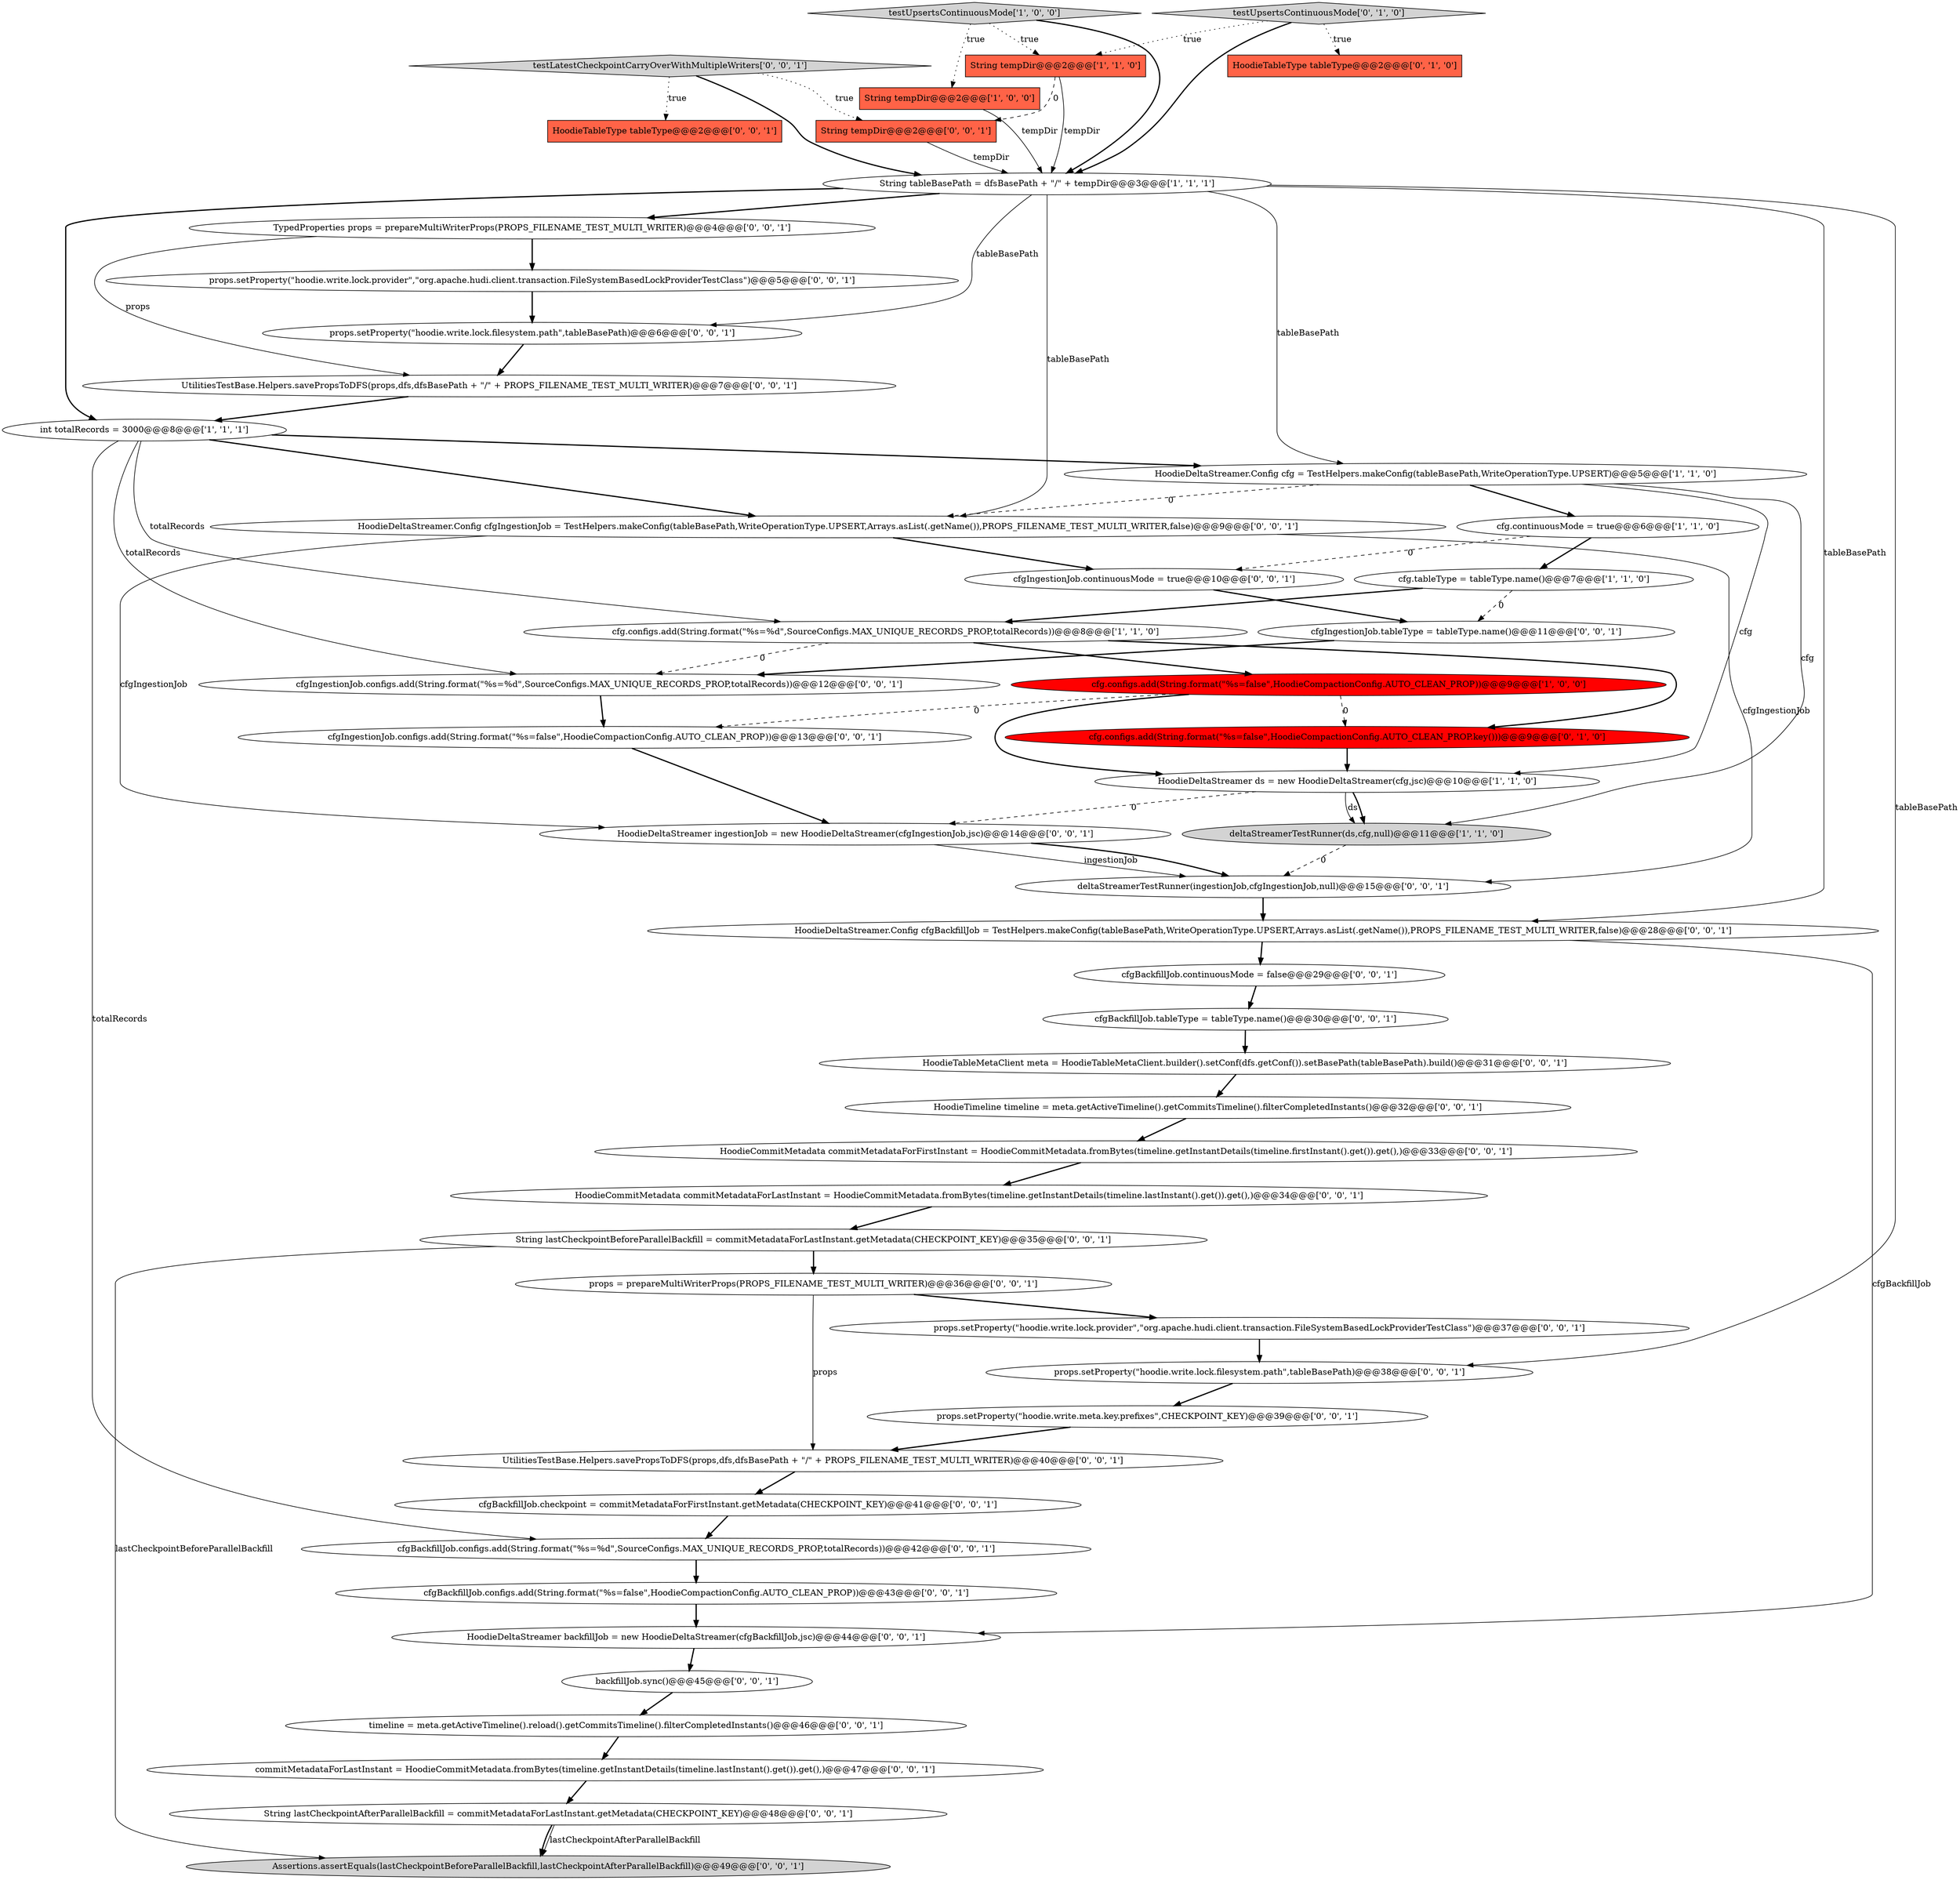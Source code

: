 digraph {
31 [style = filled, label = "HoodieTableType tableType@@@2@@@['0', '0', '1']", fillcolor = tomato, shape = box image = "AAA0AAABBB3BBB"];
40 [style = filled, label = "timeline = meta.getActiveTimeline().reload().getCommitsTimeline().filterCompletedInstants()@@@46@@@['0', '0', '1']", fillcolor = white, shape = ellipse image = "AAA0AAABBB3BBB"];
44 [style = filled, label = "props = prepareMultiWriterProps(PROPS_FILENAME_TEST_MULTI_WRITER)@@@36@@@['0', '0', '1']", fillcolor = white, shape = ellipse image = "AAA0AAABBB3BBB"];
30 [style = filled, label = "TypedProperties props = prepareMultiWriterProps(PROPS_FILENAME_TEST_MULTI_WRITER)@@@4@@@['0', '0', '1']", fillcolor = white, shape = ellipse image = "AAA0AAABBB3BBB"];
48 [style = filled, label = "props.setProperty(\"hoodie.write.lock.filesystem.path\",tableBasePath)@@@6@@@['0', '0', '1']", fillcolor = white, shape = ellipse image = "AAA0AAABBB3BBB"];
39 [style = filled, label = "cfgBackfillJob.configs.add(String.format(\"%s=false\",HoodieCompactionConfig.AUTO_CLEAN_PROP))@@@43@@@['0', '0', '1']", fillcolor = white, shape = ellipse image = "AAA0AAABBB3BBB"];
4 [style = filled, label = "cfg.configs.add(String.format(\"%s=%d\",SourceConfigs.MAX_UNIQUE_RECORDS_PROP,totalRecords))@@@8@@@['1', '1', '0']", fillcolor = white, shape = ellipse image = "AAA0AAABBB1BBB"];
29 [style = filled, label = "HoodieTableMetaClient meta = HoodieTableMetaClient.builder().setConf(dfs.getConf()).setBasePath(tableBasePath).build()@@@31@@@['0', '0', '1']", fillcolor = white, shape = ellipse image = "AAA0AAABBB3BBB"];
46 [style = filled, label = "deltaStreamerTestRunner(ingestionJob,cfgIngestionJob,null)@@@15@@@['0', '0', '1']", fillcolor = white, shape = ellipse image = "AAA0AAABBB3BBB"];
19 [style = filled, label = "UtilitiesTestBase.Helpers.savePropsToDFS(props,dfs,dfsBasePath + \"/\" + PROPS_FILENAME_TEST_MULTI_WRITER)@@@7@@@['0', '0', '1']", fillcolor = white, shape = ellipse image = "AAA0AAABBB3BBB"];
21 [style = filled, label = "cfgBackfillJob.configs.add(String.format(\"%s=%d\",SourceConfigs.MAX_UNIQUE_RECORDS_PROP,totalRecords))@@@42@@@['0', '0', '1']", fillcolor = white, shape = ellipse image = "AAA0AAABBB3BBB"];
33 [style = filled, label = "HoodieTimeline timeline = meta.getActiveTimeline().getCommitsTimeline().filterCompletedInstants()@@@32@@@['0', '0', '1']", fillcolor = white, shape = ellipse image = "AAA0AAABBB3BBB"];
5 [style = filled, label = "deltaStreamerTestRunner(ds,cfg,null)@@@11@@@['1', '1', '0']", fillcolor = lightgray, shape = ellipse image = "AAA0AAABBB1BBB"];
34 [style = filled, label = "HoodieCommitMetadata commitMetadataForFirstInstant = HoodieCommitMetadata.fromBytes(timeline.getInstantDetails(timeline.firstInstant().get()).get(),)@@@33@@@['0', '0', '1']", fillcolor = white, shape = ellipse image = "AAA0AAABBB3BBB"];
25 [style = filled, label = "props.setProperty(\"hoodie.write.meta.key.prefixes\",CHECKPOINT_KEY)@@@39@@@['0', '0', '1']", fillcolor = white, shape = ellipse image = "AAA0AAABBB3BBB"];
8 [style = filled, label = "String tempDir@@@2@@@['1', '1', '0']", fillcolor = tomato, shape = box image = "AAA0AAABBB1BBB"];
28 [style = filled, label = "HoodieDeltaStreamer ingestionJob = new HoodieDeltaStreamer(cfgIngestionJob,jsc)@@@14@@@['0', '0', '1']", fillcolor = white, shape = ellipse image = "AAA0AAABBB3BBB"];
38 [style = filled, label = "HoodieCommitMetadata commitMetadataForLastInstant = HoodieCommitMetadata.fromBytes(timeline.getInstantDetails(timeline.lastInstant().get()).get(),)@@@34@@@['0', '0', '1']", fillcolor = white, shape = ellipse image = "AAA0AAABBB3BBB"];
15 [style = filled, label = "backfillJob.sync()@@@45@@@['0', '0', '1']", fillcolor = white, shape = ellipse image = "AAA0AAABBB3BBB"];
50 [style = filled, label = "props.setProperty(\"hoodie.write.lock.filesystem.path\",tableBasePath)@@@38@@@['0', '0', '1']", fillcolor = white, shape = ellipse image = "AAA0AAABBB3BBB"];
1 [style = filled, label = "cfg.continuousMode = true@@@6@@@['1', '1', '0']", fillcolor = white, shape = ellipse image = "AAA0AAABBB1BBB"];
0 [style = filled, label = "String tempDir@@@2@@@['1', '0', '0']", fillcolor = tomato, shape = box image = "AAA0AAABBB1BBB"];
23 [style = filled, label = "HoodieDeltaStreamer.Config cfgBackfillJob = TestHelpers.makeConfig(tableBasePath,WriteOperationType.UPSERT,Arrays.asList(.getName()),PROPS_FILENAME_TEST_MULTI_WRITER,false)@@@28@@@['0', '0', '1']", fillcolor = white, shape = ellipse image = "AAA0AAABBB3BBB"];
11 [style = filled, label = "cfg.configs.add(String.format(\"%s=false\",HoodieCompactionConfig.AUTO_CLEAN_PROP))@@@9@@@['1', '0', '0']", fillcolor = red, shape = ellipse image = "AAA1AAABBB1BBB"];
49 [style = filled, label = "cfgIngestionJob.configs.add(String.format(\"%s=%d\",SourceConfigs.MAX_UNIQUE_RECORDS_PROP,totalRecords))@@@12@@@['0', '0', '1']", fillcolor = white, shape = ellipse image = "AAA0AAABBB3BBB"];
13 [style = filled, label = "HoodieTableType tableType@@@2@@@['0', '1', '0']", fillcolor = tomato, shape = box image = "AAA0AAABBB2BBB"];
3 [style = filled, label = "cfg.tableType = tableType.name()@@@7@@@['1', '1', '0']", fillcolor = white, shape = ellipse image = "AAA0AAABBB1BBB"];
20 [style = filled, label = "props.setProperty(\"hoodie.write.lock.provider\",\"org.apache.hudi.client.transaction.FileSystemBasedLockProviderTestClass\")@@@37@@@['0', '0', '1']", fillcolor = white, shape = ellipse image = "AAA0AAABBB3BBB"];
18 [style = filled, label = "HoodieDeltaStreamer.Config cfgIngestionJob = TestHelpers.makeConfig(tableBasePath,WriteOperationType.UPSERT,Arrays.asList(.getName()),PROPS_FILENAME_TEST_MULTI_WRITER,false)@@@9@@@['0', '0', '1']", fillcolor = white, shape = ellipse image = "AAA0AAABBB3BBB"];
14 [style = filled, label = "cfg.configs.add(String.format(\"%s=false\",HoodieCompactionConfig.AUTO_CLEAN_PROP.key()))@@@9@@@['0', '1', '0']", fillcolor = red, shape = ellipse image = "AAA1AAABBB2BBB"];
22 [style = filled, label = "HoodieDeltaStreamer backfillJob = new HoodieDeltaStreamer(cfgBackfillJob,jsc)@@@44@@@['0', '0', '1']", fillcolor = white, shape = ellipse image = "AAA0AAABBB3BBB"];
7 [style = filled, label = "testUpsertsContinuousMode['1', '0', '0']", fillcolor = lightgray, shape = diamond image = "AAA0AAABBB1BBB"];
16 [style = filled, label = "cfgIngestionJob.continuousMode = true@@@10@@@['0', '0', '1']", fillcolor = white, shape = ellipse image = "AAA0AAABBB3BBB"];
6 [style = filled, label = "int totalRecords = 3000@@@8@@@['1', '1', '1']", fillcolor = white, shape = ellipse image = "AAA0AAABBB1BBB"];
26 [style = filled, label = "cfgBackfillJob.checkpoint = commitMetadataForFirstInstant.getMetadata(CHECKPOINT_KEY)@@@41@@@['0', '0', '1']", fillcolor = white, shape = ellipse image = "AAA0AAABBB3BBB"];
9 [style = filled, label = "HoodieDeltaStreamer.Config cfg = TestHelpers.makeConfig(tableBasePath,WriteOperationType.UPSERT)@@@5@@@['1', '1', '0']", fillcolor = white, shape = ellipse image = "AAA0AAABBB1BBB"];
43 [style = filled, label = "cfgBackfillJob.continuousMode = false@@@29@@@['0', '0', '1']", fillcolor = white, shape = ellipse image = "AAA0AAABBB3BBB"];
17 [style = filled, label = "props.setProperty(\"hoodie.write.lock.provider\",\"org.apache.hudi.client.transaction.FileSystemBasedLockProviderTestClass\")@@@5@@@['0', '0', '1']", fillcolor = white, shape = ellipse image = "AAA0AAABBB3BBB"];
32 [style = filled, label = "String lastCheckpointBeforeParallelBackfill = commitMetadataForLastInstant.getMetadata(CHECKPOINT_KEY)@@@35@@@['0', '0', '1']", fillcolor = white, shape = ellipse image = "AAA0AAABBB3BBB"];
35 [style = filled, label = "UtilitiesTestBase.Helpers.savePropsToDFS(props,dfs,dfsBasePath + \"/\" + PROPS_FILENAME_TEST_MULTI_WRITER)@@@40@@@['0', '0', '1']", fillcolor = white, shape = ellipse image = "AAA0AAABBB3BBB"];
42 [style = filled, label = "cfgIngestionJob.tableType = tableType.name()@@@11@@@['0', '0', '1']", fillcolor = white, shape = ellipse image = "AAA0AAABBB3BBB"];
10 [style = filled, label = "String tableBasePath = dfsBasePath + \"/\" + tempDir@@@3@@@['1', '1', '1']", fillcolor = white, shape = ellipse image = "AAA0AAABBB1BBB"];
47 [style = filled, label = "testLatestCheckpointCarryOverWithMultipleWriters['0', '0', '1']", fillcolor = lightgray, shape = diamond image = "AAA0AAABBB3BBB"];
37 [style = filled, label = "commitMetadataForLastInstant = HoodieCommitMetadata.fromBytes(timeline.getInstantDetails(timeline.lastInstant().get()).get(),)@@@47@@@['0', '0', '1']", fillcolor = white, shape = ellipse image = "AAA0AAABBB3BBB"];
45 [style = filled, label = "Assertions.assertEquals(lastCheckpointBeforeParallelBackfill,lastCheckpointAfterParallelBackfill)@@@49@@@['0', '0', '1']", fillcolor = lightgray, shape = ellipse image = "AAA0AAABBB3BBB"];
41 [style = filled, label = "cfgIngestionJob.configs.add(String.format(\"%s=false\",HoodieCompactionConfig.AUTO_CLEAN_PROP))@@@13@@@['0', '0', '1']", fillcolor = white, shape = ellipse image = "AAA0AAABBB3BBB"];
24 [style = filled, label = "cfgBackfillJob.tableType = tableType.name()@@@30@@@['0', '0', '1']", fillcolor = white, shape = ellipse image = "AAA0AAABBB3BBB"];
36 [style = filled, label = "String tempDir@@@2@@@['0', '0', '1']", fillcolor = tomato, shape = box image = "AAA0AAABBB3BBB"];
27 [style = filled, label = "String lastCheckpointAfterParallelBackfill = commitMetadataForLastInstant.getMetadata(CHECKPOINT_KEY)@@@48@@@['0', '0', '1']", fillcolor = white, shape = ellipse image = "AAA0AAABBB3BBB"];
12 [style = filled, label = "testUpsertsContinuousMode['0', '1', '0']", fillcolor = lightgray, shape = diamond image = "AAA0AAABBB2BBB"];
2 [style = filled, label = "HoodieDeltaStreamer ds = new HoodieDeltaStreamer(cfg,jsc)@@@10@@@['1', '1', '0']", fillcolor = white, shape = ellipse image = "AAA0AAABBB1BBB"];
36->10 [style = solid, label="tempDir"];
20->50 [style = bold, label=""];
10->48 [style = solid, label="tableBasePath"];
18->28 [style = solid, label="cfgIngestionJob"];
28->46 [style = solid, label="ingestionJob"];
4->14 [style = bold, label=""];
22->15 [style = bold, label=""];
30->17 [style = bold, label=""];
10->18 [style = solid, label="tableBasePath"];
10->9 [style = solid, label="tableBasePath"];
37->27 [style = bold, label=""];
2->28 [style = dashed, label="0"];
7->10 [style = bold, label=""];
6->21 [style = solid, label="totalRecords"];
12->8 [style = dotted, label="true"];
6->18 [style = bold, label=""];
9->18 [style = dashed, label="0"];
23->43 [style = bold, label=""];
1->3 [style = bold, label=""];
18->46 [style = solid, label="cfgIngestionJob"];
30->19 [style = solid, label="props"];
4->49 [style = dashed, label="0"];
24->29 [style = bold, label=""];
47->10 [style = bold, label=""];
23->22 [style = solid, label="cfgBackfillJob"];
47->31 [style = dotted, label="true"];
6->4 [style = solid, label="totalRecords"];
44->35 [style = solid, label="props"];
19->6 [style = bold, label=""];
25->35 [style = bold, label=""];
3->4 [style = bold, label=""];
10->6 [style = bold, label=""];
7->0 [style = dotted, label="true"];
11->2 [style = bold, label=""];
8->36 [style = dashed, label="0"];
6->49 [style = solid, label="totalRecords"];
41->28 [style = bold, label=""];
38->32 [style = bold, label=""];
50->25 [style = bold, label=""];
26->21 [style = bold, label=""];
39->22 [style = bold, label=""];
9->2 [style = solid, label="cfg"];
28->46 [style = bold, label=""];
32->45 [style = solid, label="lastCheckpointBeforeParallelBackfill"];
12->10 [style = bold, label=""];
10->50 [style = solid, label="tableBasePath"];
29->33 [style = bold, label=""];
12->13 [style = dotted, label="true"];
21->39 [style = bold, label=""];
5->46 [style = dashed, label="0"];
1->16 [style = dashed, label="0"];
43->24 [style = bold, label=""];
44->20 [style = bold, label=""];
11->14 [style = dashed, label="0"];
9->5 [style = solid, label="cfg"];
0->10 [style = solid, label="tempDir"];
8->10 [style = solid, label="tempDir"];
17->48 [style = bold, label=""];
27->45 [style = bold, label=""];
48->19 [style = bold, label=""];
49->41 [style = bold, label=""];
32->44 [style = bold, label=""];
47->36 [style = dotted, label="true"];
11->41 [style = dashed, label="0"];
42->49 [style = bold, label=""];
16->42 [style = bold, label=""];
27->45 [style = solid, label="lastCheckpointAfterParallelBackfill"];
14->2 [style = bold, label=""];
15->40 [style = bold, label=""];
34->38 [style = bold, label=""];
6->9 [style = bold, label=""];
9->1 [style = bold, label=""];
4->11 [style = bold, label=""];
7->8 [style = dotted, label="true"];
33->34 [style = bold, label=""];
10->23 [style = solid, label="tableBasePath"];
10->30 [style = bold, label=""];
46->23 [style = bold, label=""];
35->26 [style = bold, label=""];
3->42 [style = dashed, label="0"];
2->5 [style = solid, label="ds"];
40->37 [style = bold, label=""];
2->5 [style = bold, label=""];
18->16 [style = bold, label=""];
}

